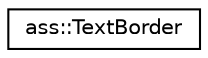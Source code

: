 digraph "Graphical Class Hierarchy"
{
 // LATEX_PDF_SIZE
  edge [fontname="Helvetica",fontsize="10",labelfontname="Helvetica",labelfontsize="10"];
  node [fontname="Helvetica",fontsize="10",shape=record];
  rankdir="LR";
  Node0 [label="ass::TextBorder",height=0.2,width=0.4,color="black", fillcolor="white", style="filled",URL="$structass_1_1TextBorder.html",tooltip="Controls the text border of AView."];
}
